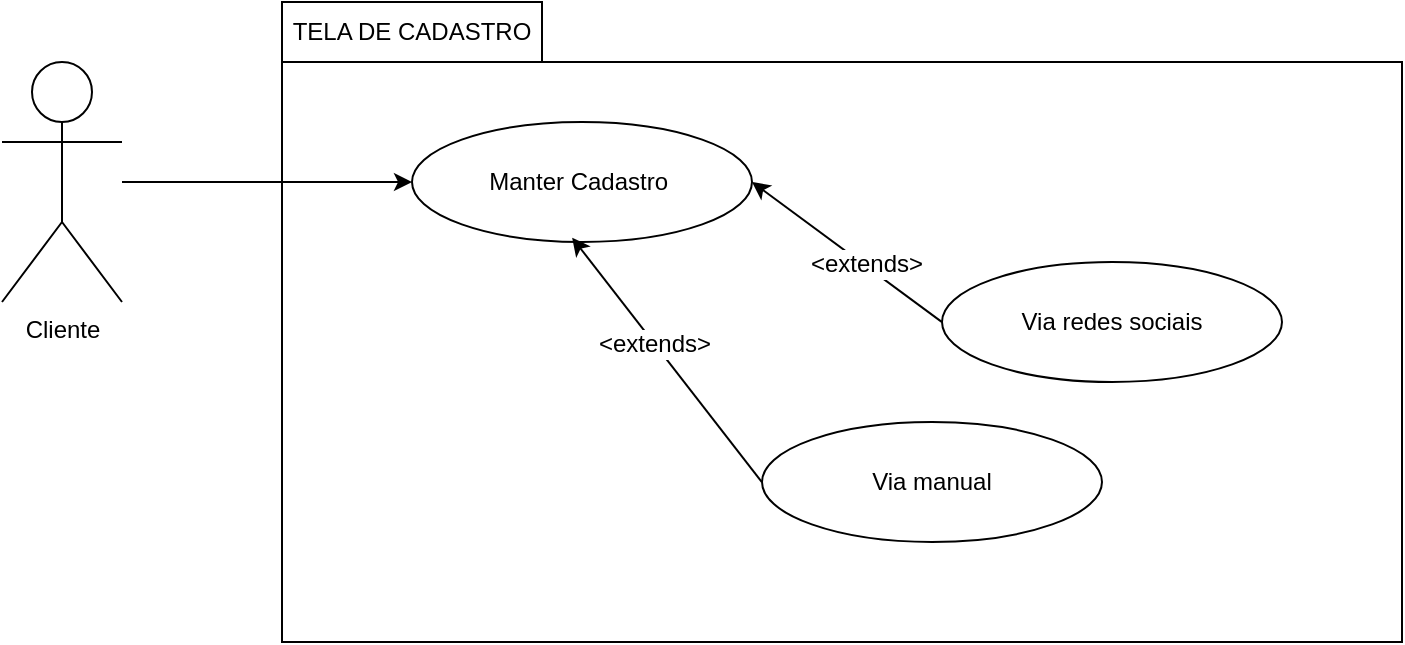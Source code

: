 <mxfile version="12.1.3" type="device" pages="1"><diagram id="b8-U5Hf_RDWv8-L3Mm2n" name="Page-1"><mxGraphModel dx="849" dy="433" grid="1" gridSize="10" guides="1" tooltips="1" connect="1" arrows="1" fold="1" page="1" pageScale="1" pageWidth="827" pageHeight="1169" math="0" shadow="0"><root><mxCell id="0"/><mxCell id="1" parent="0"/><mxCell id="31xdDi9k46cPrP5HdQqR-1" value="" style="rounded=0;whiteSpace=wrap;html=1;" vertex="1" parent="1"><mxGeometry x="460" y="460" width="560" height="290" as="geometry"/></mxCell><mxCell id="31xdDi9k46cPrP5HdQqR-27" style="edgeStyle=orthogonalEdgeStyle;rounded=0;orthogonalLoop=1;jettySize=auto;html=1;" edge="1" parent="1" source="31xdDi9k46cPrP5HdQqR-2" target="31xdDi9k46cPrP5HdQqR-3"><mxGeometry relative="1" as="geometry"/></mxCell><mxCell id="31xdDi9k46cPrP5HdQqR-2" value="Cliente" style="shape=umlActor;verticalLabelPosition=bottom;labelBackgroundColor=#ffffff;verticalAlign=top;html=1;outlineConnect=0;" vertex="1" parent="1"><mxGeometry x="320" y="460" width="60" height="120" as="geometry"/></mxCell><mxCell id="31xdDi9k46cPrP5HdQqR-3" value="Manter Cadastro&amp;nbsp;" style="ellipse;whiteSpace=wrap;html=1;" vertex="1" parent="1"><mxGeometry x="525" y="490" width="170" height="60" as="geometry"/></mxCell><mxCell id="31xdDi9k46cPrP5HdQqR-25" value="TELA DE CADASTRO" style="rounded=0;whiteSpace=wrap;html=1;" vertex="1" parent="1"><mxGeometry x="460" y="430" width="130" height="30" as="geometry"/></mxCell><mxCell id="31xdDi9k46cPrP5HdQqR-28" value="Via redes sociais" style="ellipse;whiteSpace=wrap;html=1;" vertex="1" parent="1"><mxGeometry x="790" y="560" width="170" height="60" as="geometry"/></mxCell><mxCell id="31xdDi9k46cPrP5HdQqR-29" value="Via manual" style="ellipse;whiteSpace=wrap;html=1;" vertex="1" parent="1"><mxGeometry x="700" y="640" width="170" height="60" as="geometry"/></mxCell><mxCell id="31xdDi9k46cPrP5HdQqR-37" value="" style="endArrow=classic;html=1;exitX=0.589;exitY=0.448;exitDx=0;exitDy=0;exitPerimeter=0;entryX=1;entryY=0.5;entryDx=0;entryDy=0;" edge="1" parent="1" source="31xdDi9k46cPrP5HdQqR-1" target="31xdDi9k46cPrP5HdQqR-3"><mxGeometry width="50" height="50" relative="1" as="geometry"><mxPoint x="700" y="560" as="sourcePoint"/><mxPoint x="750" y="510" as="targetPoint"/></mxGeometry></mxCell><mxCell id="31xdDi9k46cPrP5HdQqR-40" value="&amp;lt;extends&amp;gt;" style="text;html=1;resizable=0;points=[];align=center;verticalAlign=middle;labelBackgroundColor=#ffffff;" vertex="1" connectable="0" parent="31xdDi9k46cPrP5HdQqR-37"><mxGeometry x="-0.189" y="-1" relative="1" as="geometry"><mxPoint as="offset"/></mxGeometry></mxCell><mxCell id="31xdDi9k46cPrP5HdQqR-38" value="" style="endArrow=classic;html=1;exitX=0.589;exitY=0.448;exitDx=0;exitDy=0;exitPerimeter=0;entryX=0.471;entryY=0.964;entryDx=0;entryDy=0;entryPerimeter=0;" edge="1" parent="1" target="31xdDi9k46cPrP5HdQqR-3"><mxGeometry width="50" height="50" relative="1" as="geometry"><mxPoint x="699.84" y="669.92" as="sourcePoint"/><mxPoint x="605" y="600" as="targetPoint"/></mxGeometry></mxCell><mxCell id="31xdDi9k46cPrP5HdQqR-39" value="&amp;lt;extends&amp;gt;" style="text;html=1;resizable=0;points=[];align=center;verticalAlign=middle;labelBackgroundColor=#ffffff;" vertex="1" connectable="0" parent="31xdDi9k46cPrP5HdQqR-38"><mxGeometry x="0.141" relative="1" as="geometry"><mxPoint as="offset"/></mxGeometry></mxCell></root></mxGraphModel></diagram></mxfile>
